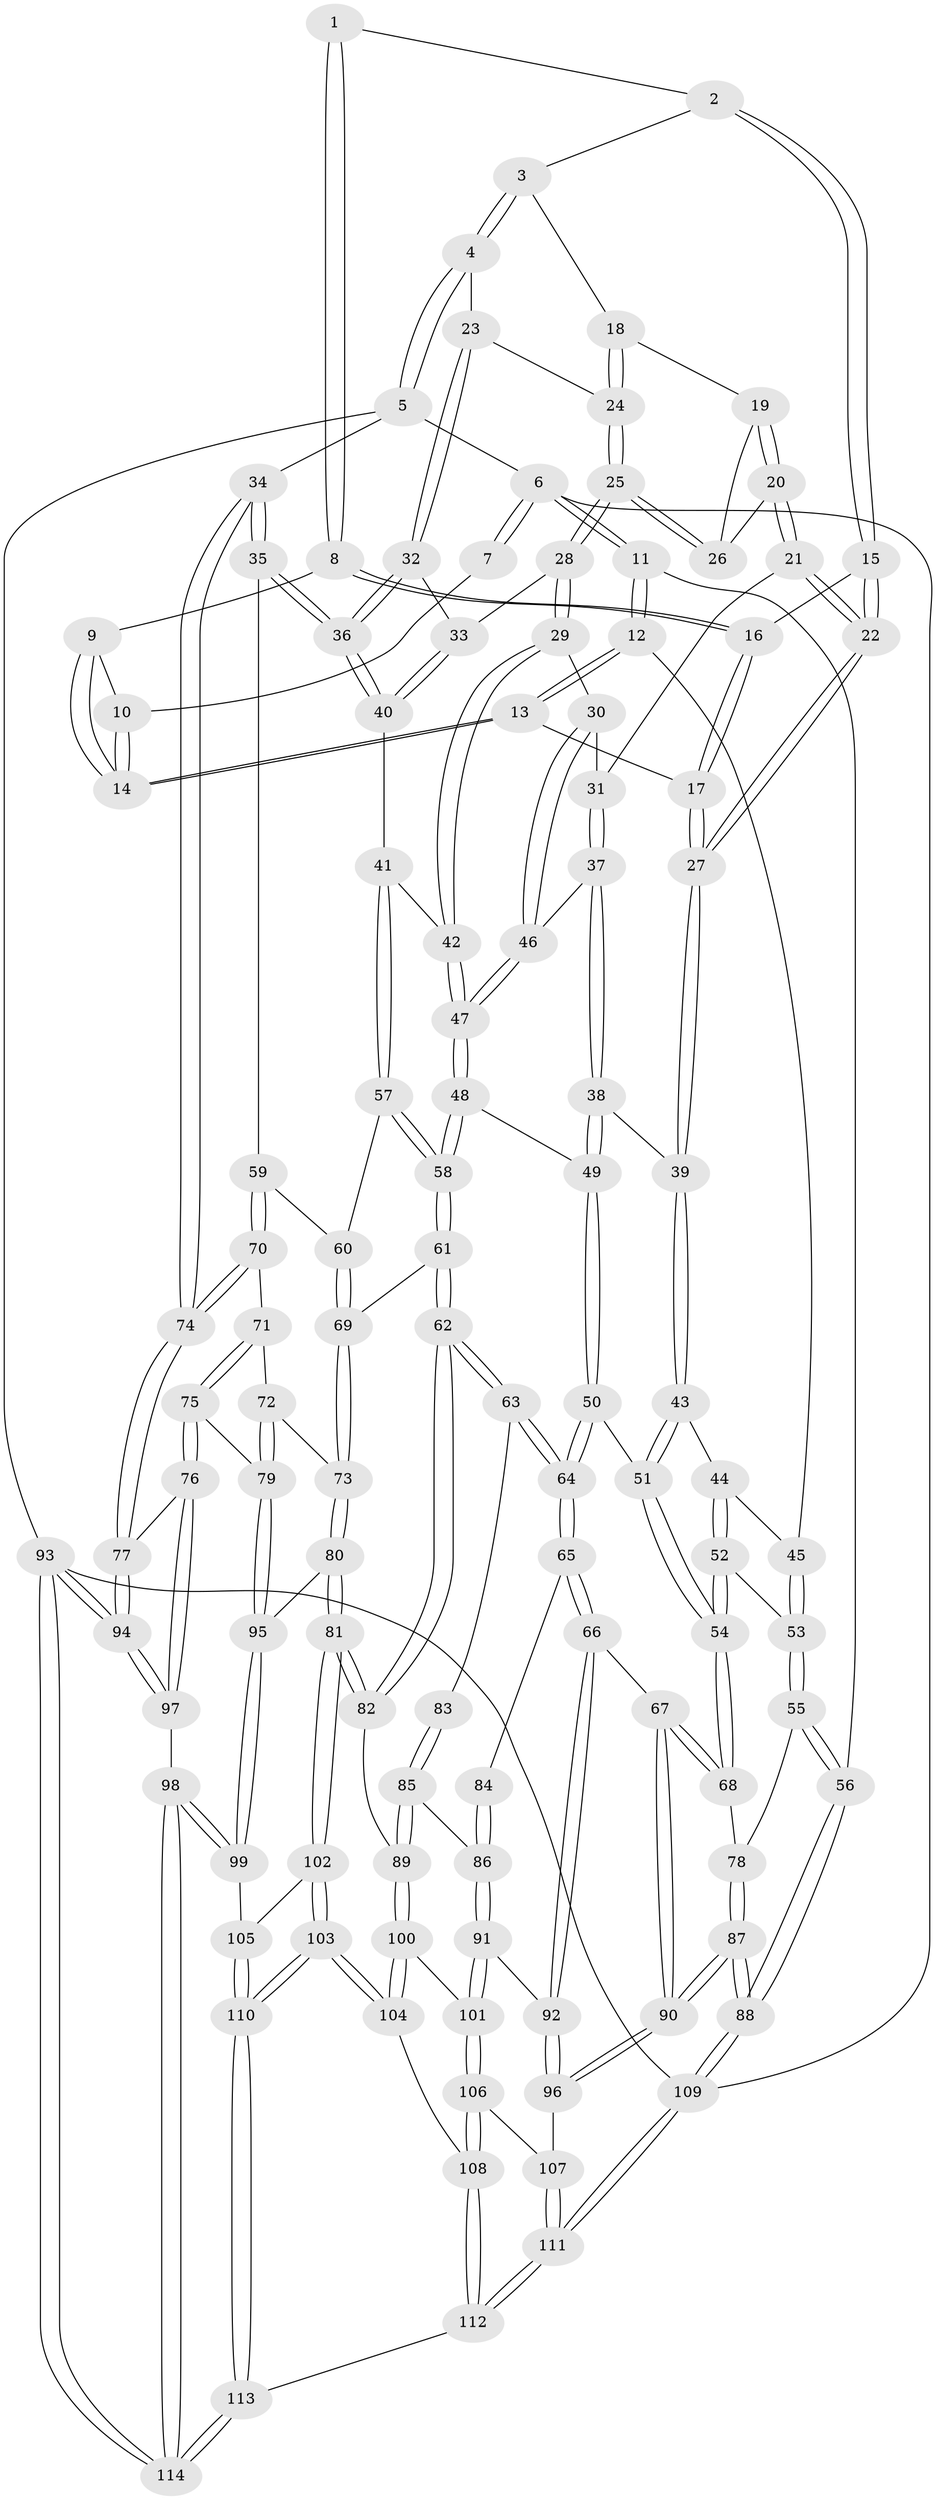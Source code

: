 // coarse degree distribution, {3: 0.09090909090909091, 4: 0.48484848484848486, 6: 0.09090909090909091, 2: 0.030303030303030304, 5: 0.2878787878787879, 7: 0.015151515151515152}
// Generated by graph-tools (version 1.1) at 2025/42/03/06/25 10:42:30]
// undirected, 114 vertices, 282 edges
graph export_dot {
graph [start="1"]
  node [color=gray90,style=filled];
  1 [pos="+0.2571326849282831+0"];
  2 [pos="+0.29744908222476396+0"];
  3 [pos="+0.5978146171427263+0"];
  4 [pos="+0.9217804236200982+0"];
  5 [pos="+1+0"];
  6 [pos="+0+0"];
  7 [pos="+0.15816439812361027+0"];
  8 [pos="+0.19000412884398218+0.0777259232749935"];
  9 [pos="+0.15074757795769478+0.060309162229719944"];
  10 [pos="+0.13775804727194835+0"];
  11 [pos="+0+0.22199434839218332"];
  12 [pos="+0+0.23279637189567387"];
  13 [pos="+0+0.2121668537405451"];
  14 [pos="+0.04513101159264344+0.129118813702083"];
  15 [pos="+0.3033507274027585+0.13855385034179765"];
  16 [pos="+0.24361465593705733+0.12915838752569214"];
  17 [pos="+0+0.2150735873315102"];
  18 [pos="+0.566720571534792+0"];
  19 [pos="+0.5591221370419622+0"];
  20 [pos="+0.35789104894791074+0.15949707494121704"];
  21 [pos="+0.33359178851739835+0.16718951051820197"];
  22 [pos="+0.3276068374453082+0.1673355743260735"];
  23 [pos="+0.8044724722126134+0.0966918432754654"];
  24 [pos="+0.6056712399694127+0.16785184552118598"];
  25 [pos="+0.5448061781444209+0.2149053602359226"];
  26 [pos="+0.5218562436808097+0.18789084091767494"];
  27 [pos="+0.26376176786248645+0.31510452290371926"];
  28 [pos="+0.5607450723540895+0.2778988564898687"];
  29 [pos="+0.5397009020344623+0.3270745007511412"];
  30 [pos="+0.5262563071036434+0.33181798335866064"];
  31 [pos="+0.41586331172828045+0.25883164131546693"];
  32 [pos="+0.7969020548740497+0.1547237173376818"];
  33 [pos="+0.6605796732242872+0.26119381706864403"];
  34 [pos="+1+0.5184907843424209"];
  35 [pos="+0.9596259689430339+0.47086787081234716"];
  36 [pos="+0.8769405145956125+0.4328146550439677"];
  37 [pos="+0.3817643472424096+0.3875635489929446"];
  38 [pos="+0.3411201278123842+0.4045499791046431"];
  39 [pos="+0.2641890019213412+0.3172096742613888"];
  40 [pos="+0.7618303262839953+0.45137673820105373"];
  41 [pos="+0.7248651316938494+0.4657225162065949"];
  42 [pos="+0.6395879623626302+0.4418926167457421"];
  43 [pos="+0.13270901438747867+0.4411918856351045"];
  44 [pos="+0.12927594187711555+0.44192464455204816"];
  45 [pos="+0.11169719678960154+0.43805113653005856"];
  46 [pos="+0.49676144535742583+0.3541521551953594"];
  47 [pos="+0.4856044749942804+0.5529280761272559"];
  48 [pos="+0.4830920707023927+0.556330717010218"];
  49 [pos="+0.3420521636055078+0.5301136459671866"];
  50 [pos="+0.3258688203880373+0.5450377549430595"];
  51 [pos="+0.3091733929943857+0.5571950956292168"];
  52 [pos="+0.13469764859912997+0.5448180426082677"];
  53 [pos="+0+0.621714396073822"];
  54 [pos="+0.2534101384474546+0.6406250552336181"];
  55 [pos="+0+0.6378916605876949"];
  56 [pos="+0+0.6782326112779982"];
  57 [pos="+0.7210582799476114+0.47618007329542816"];
  58 [pos="+0.5348804845247276+0.6456913253209178"];
  59 [pos="+0.7258057443730007+0.662555423626262"];
  60 [pos="+0.6980272771673681+0.6369160226093149"];
  61 [pos="+0.5417031510228795+0.6698789088480059"];
  62 [pos="+0.5111463259380108+0.7031509361269288"];
  63 [pos="+0.49897928105842726+0.7074121958338944"];
  64 [pos="+0.42821172963747073+0.6975059253463904"];
  65 [pos="+0.30064721151637086+0.7268766744626268"];
  66 [pos="+0.29285745633882854+0.7263125984996813"];
  67 [pos="+0.24591952691378088+0.6658563655757613"];
  68 [pos="+0.24561933980485354+0.6650897484074617"];
  69 [pos="+0.5673199220970163+0.6786992576560399"];
  70 [pos="+0.7286301745497821+0.666551568626767"];
  71 [pos="+0.7413894574619102+0.6944580852629743"];
  72 [pos="+0.7185211721280648+0.7261716637136371"];
  73 [pos="+0.6357364013817177+0.7674020372239544"];
  74 [pos="+1+0.5321813833217824"];
  75 [pos="+0.8346991560793884+0.7358582502404217"];
  76 [pos="+0.9138791133027575+0.7464273435000258"];
  77 [pos="+1+0.608824537095749"];
  78 [pos="+0.15904922624082055+0.6743440487641919"];
  79 [pos="+0.7348616781634528+0.7994199381537462"];
  80 [pos="+0.6418590409215625+0.8065274120008842"];
  81 [pos="+0.586823736329654+0.8615298566785211"];
  82 [pos="+0.523472681043913+0.8419748534181989"];
  83 [pos="+0.45381624845705076+0.752999653229191"];
  84 [pos="+0.4027661666139943+0.770021144366498"];
  85 [pos="+0.4426235018710227+0.8289644236733922"];
  86 [pos="+0.4046888729674539+0.8472830431618783"];
  87 [pos="+0.01718616259215757+0.9599422353208084"];
  88 [pos="+0+1"];
  89 [pos="+0.5228819772485663+0.8423183418820068"];
  90 [pos="+0.11404096550242367+0.9066742756601539"];
  91 [pos="+0.38959584723161833+0.864027940098437"];
  92 [pos="+0.299518479860478+0.8151343280651469"];
  93 [pos="+1+1"];
  94 [pos="+1+1"];
  95 [pos="+0.7150199283297756+0.8400556601841564"];
  96 [pos="+0.25075708078604875+0.8777117707883204"];
  97 [pos="+0.8503576160752094+0.8977002773770109"];
  98 [pos="+0.8089841715878044+0.9390002693930672"];
  99 [pos="+0.7625005519470343+0.9146624220035603"];
  100 [pos="+0.4814170376597326+0.9109494639368441"];
  101 [pos="+0.3950428273086765+0.8875031249655221"];
  102 [pos="+0.5954395476525544+0.8971368403714649"];
  103 [pos="+0.511667820220631+0.9777822394739132"];
  104 [pos="+0.49723803439182346+0.9599754246301406"];
  105 [pos="+0.6400792527988248+0.9393647007546977"];
  106 [pos="+0.3742931554621608+0.9393336405621534"];
  107 [pos="+0.3060351741433319+0.9507709059269839"];
  108 [pos="+0.3889755402294792+0.9636899407673697"];
  109 [pos="+0+1"];
  110 [pos="+0.555397362805659+1"];
  111 [pos="+0.15623470253202623+1"];
  112 [pos="+0.4263517185033123+1"];
  113 [pos="+0.5548425055048879+1"];
  114 [pos="+0.8339207204168053+1"];
  1 -- 2;
  1 -- 8;
  1 -- 8;
  2 -- 3;
  2 -- 15;
  2 -- 15;
  3 -- 4;
  3 -- 4;
  3 -- 18;
  4 -- 5;
  4 -- 5;
  4 -- 23;
  5 -- 6;
  5 -- 34;
  5 -- 93;
  6 -- 7;
  6 -- 7;
  6 -- 11;
  6 -- 11;
  6 -- 109;
  7 -- 10;
  8 -- 9;
  8 -- 16;
  8 -- 16;
  9 -- 10;
  9 -- 14;
  9 -- 14;
  10 -- 14;
  10 -- 14;
  11 -- 12;
  11 -- 12;
  11 -- 56;
  12 -- 13;
  12 -- 13;
  12 -- 45;
  13 -- 14;
  13 -- 14;
  13 -- 17;
  15 -- 16;
  15 -- 22;
  15 -- 22;
  16 -- 17;
  16 -- 17;
  17 -- 27;
  17 -- 27;
  18 -- 19;
  18 -- 24;
  18 -- 24;
  19 -- 20;
  19 -- 20;
  19 -- 26;
  20 -- 21;
  20 -- 21;
  20 -- 26;
  21 -- 22;
  21 -- 22;
  21 -- 31;
  22 -- 27;
  22 -- 27;
  23 -- 24;
  23 -- 32;
  23 -- 32;
  24 -- 25;
  24 -- 25;
  25 -- 26;
  25 -- 26;
  25 -- 28;
  25 -- 28;
  27 -- 39;
  27 -- 39;
  28 -- 29;
  28 -- 29;
  28 -- 33;
  29 -- 30;
  29 -- 42;
  29 -- 42;
  30 -- 31;
  30 -- 46;
  30 -- 46;
  31 -- 37;
  31 -- 37;
  32 -- 33;
  32 -- 36;
  32 -- 36;
  33 -- 40;
  33 -- 40;
  34 -- 35;
  34 -- 35;
  34 -- 74;
  34 -- 74;
  35 -- 36;
  35 -- 36;
  35 -- 59;
  36 -- 40;
  36 -- 40;
  37 -- 38;
  37 -- 38;
  37 -- 46;
  38 -- 39;
  38 -- 49;
  38 -- 49;
  39 -- 43;
  39 -- 43;
  40 -- 41;
  41 -- 42;
  41 -- 57;
  41 -- 57;
  42 -- 47;
  42 -- 47;
  43 -- 44;
  43 -- 51;
  43 -- 51;
  44 -- 45;
  44 -- 52;
  44 -- 52;
  45 -- 53;
  45 -- 53;
  46 -- 47;
  46 -- 47;
  47 -- 48;
  47 -- 48;
  48 -- 49;
  48 -- 58;
  48 -- 58;
  49 -- 50;
  49 -- 50;
  50 -- 51;
  50 -- 64;
  50 -- 64;
  51 -- 54;
  51 -- 54;
  52 -- 53;
  52 -- 54;
  52 -- 54;
  53 -- 55;
  53 -- 55;
  54 -- 68;
  54 -- 68;
  55 -- 56;
  55 -- 56;
  55 -- 78;
  56 -- 88;
  56 -- 88;
  57 -- 58;
  57 -- 58;
  57 -- 60;
  58 -- 61;
  58 -- 61;
  59 -- 60;
  59 -- 70;
  59 -- 70;
  60 -- 69;
  60 -- 69;
  61 -- 62;
  61 -- 62;
  61 -- 69;
  62 -- 63;
  62 -- 63;
  62 -- 82;
  62 -- 82;
  63 -- 64;
  63 -- 64;
  63 -- 83;
  64 -- 65;
  64 -- 65;
  65 -- 66;
  65 -- 66;
  65 -- 84;
  66 -- 67;
  66 -- 92;
  66 -- 92;
  67 -- 68;
  67 -- 68;
  67 -- 90;
  67 -- 90;
  68 -- 78;
  69 -- 73;
  69 -- 73;
  70 -- 71;
  70 -- 74;
  70 -- 74;
  71 -- 72;
  71 -- 75;
  71 -- 75;
  72 -- 73;
  72 -- 79;
  72 -- 79;
  73 -- 80;
  73 -- 80;
  74 -- 77;
  74 -- 77;
  75 -- 76;
  75 -- 76;
  75 -- 79;
  76 -- 77;
  76 -- 97;
  76 -- 97;
  77 -- 94;
  77 -- 94;
  78 -- 87;
  78 -- 87;
  79 -- 95;
  79 -- 95;
  80 -- 81;
  80 -- 81;
  80 -- 95;
  81 -- 82;
  81 -- 82;
  81 -- 102;
  81 -- 102;
  82 -- 89;
  83 -- 85;
  83 -- 85;
  84 -- 86;
  84 -- 86;
  85 -- 86;
  85 -- 89;
  85 -- 89;
  86 -- 91;
  86 -- 91;
  87 -- 88;
  87 -- 88;
  87 -- 90;
  87 -- 90;
  88 -- 109;
  88 -- 109;
  89 -- 100;
  89 -- 100;
  90 -- 96;
  90 -- 96;
  91 -- 92;
  91 -- 101;
  91 -- 101;
  92 -- 96;
  92 -- 96;
  93 -- 94;
  93 -- 94;
  93 -- 114;
  93 -- 114;
  93 -- 109;
  94 -- 97;
  94 -- 97;
  95 -- 99;
  95 -- 99;
  96 -- 107;
  97 -- 98;
  98 -- 99;
  98 -- 99;
  98 -- 114;
  98 -- 114;
  99 -- 105;
  100 -- 101;
  100 -- 104;
  100 -- 104;
  101 -- 106;
  101 -- 106;
  102 -- 103;
  102 -- 103;
  102 -- 105;
  103 -- 104;
  103 -- 104;
  103 -- 110;
  103 -- 110;
  104 -- 108;
  105 -- 110;
  105 -- 110;
  106 -- 107;
  106 -- 108;
  106 -- 108;
  107 -- 111;
  107 -- 111;
  108 -- 112;
  108 -- 112;
  109 -- 111;
  109 -- 111;
  110 -- 113;
  110 -- 113;
  111 -- 112;
  111 -- 112;
  112 -- 113;
  113 -- 114;
  113 -- 114;
}
